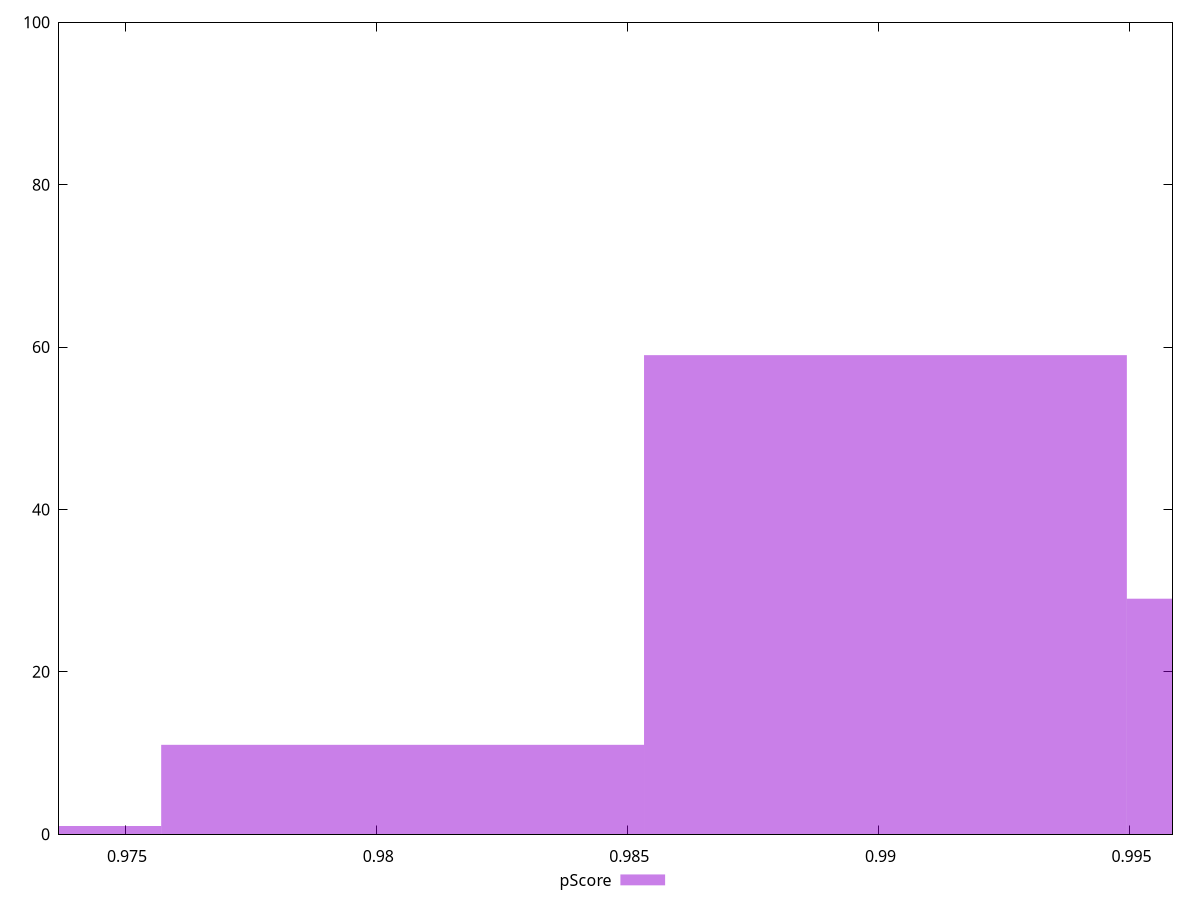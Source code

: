 reset

$pScore <<EOF
0.9805262939615833 11
0.9901392968435596 59
0.9997522997255359 29
0.970913291079607 1
EOF

set key outside below
set boxwidth 0.009613002881976307
set xrange [0.9736854170525222:0.9958542552567312]
set yrange [0:100]
set trange [0:100]
set style fill transparent solid 0.5 noborder
set terminal svg size 640, 490 enhanced background rgb 'white'
set output "report_00026_2021-02-22T21:38:55.199Z/max-potential-fid/samples/pages+cached+noadtech+nomedia+nocss/pScore/histogram.svg"

plot $pScore title "pScore" with boxes

reset
